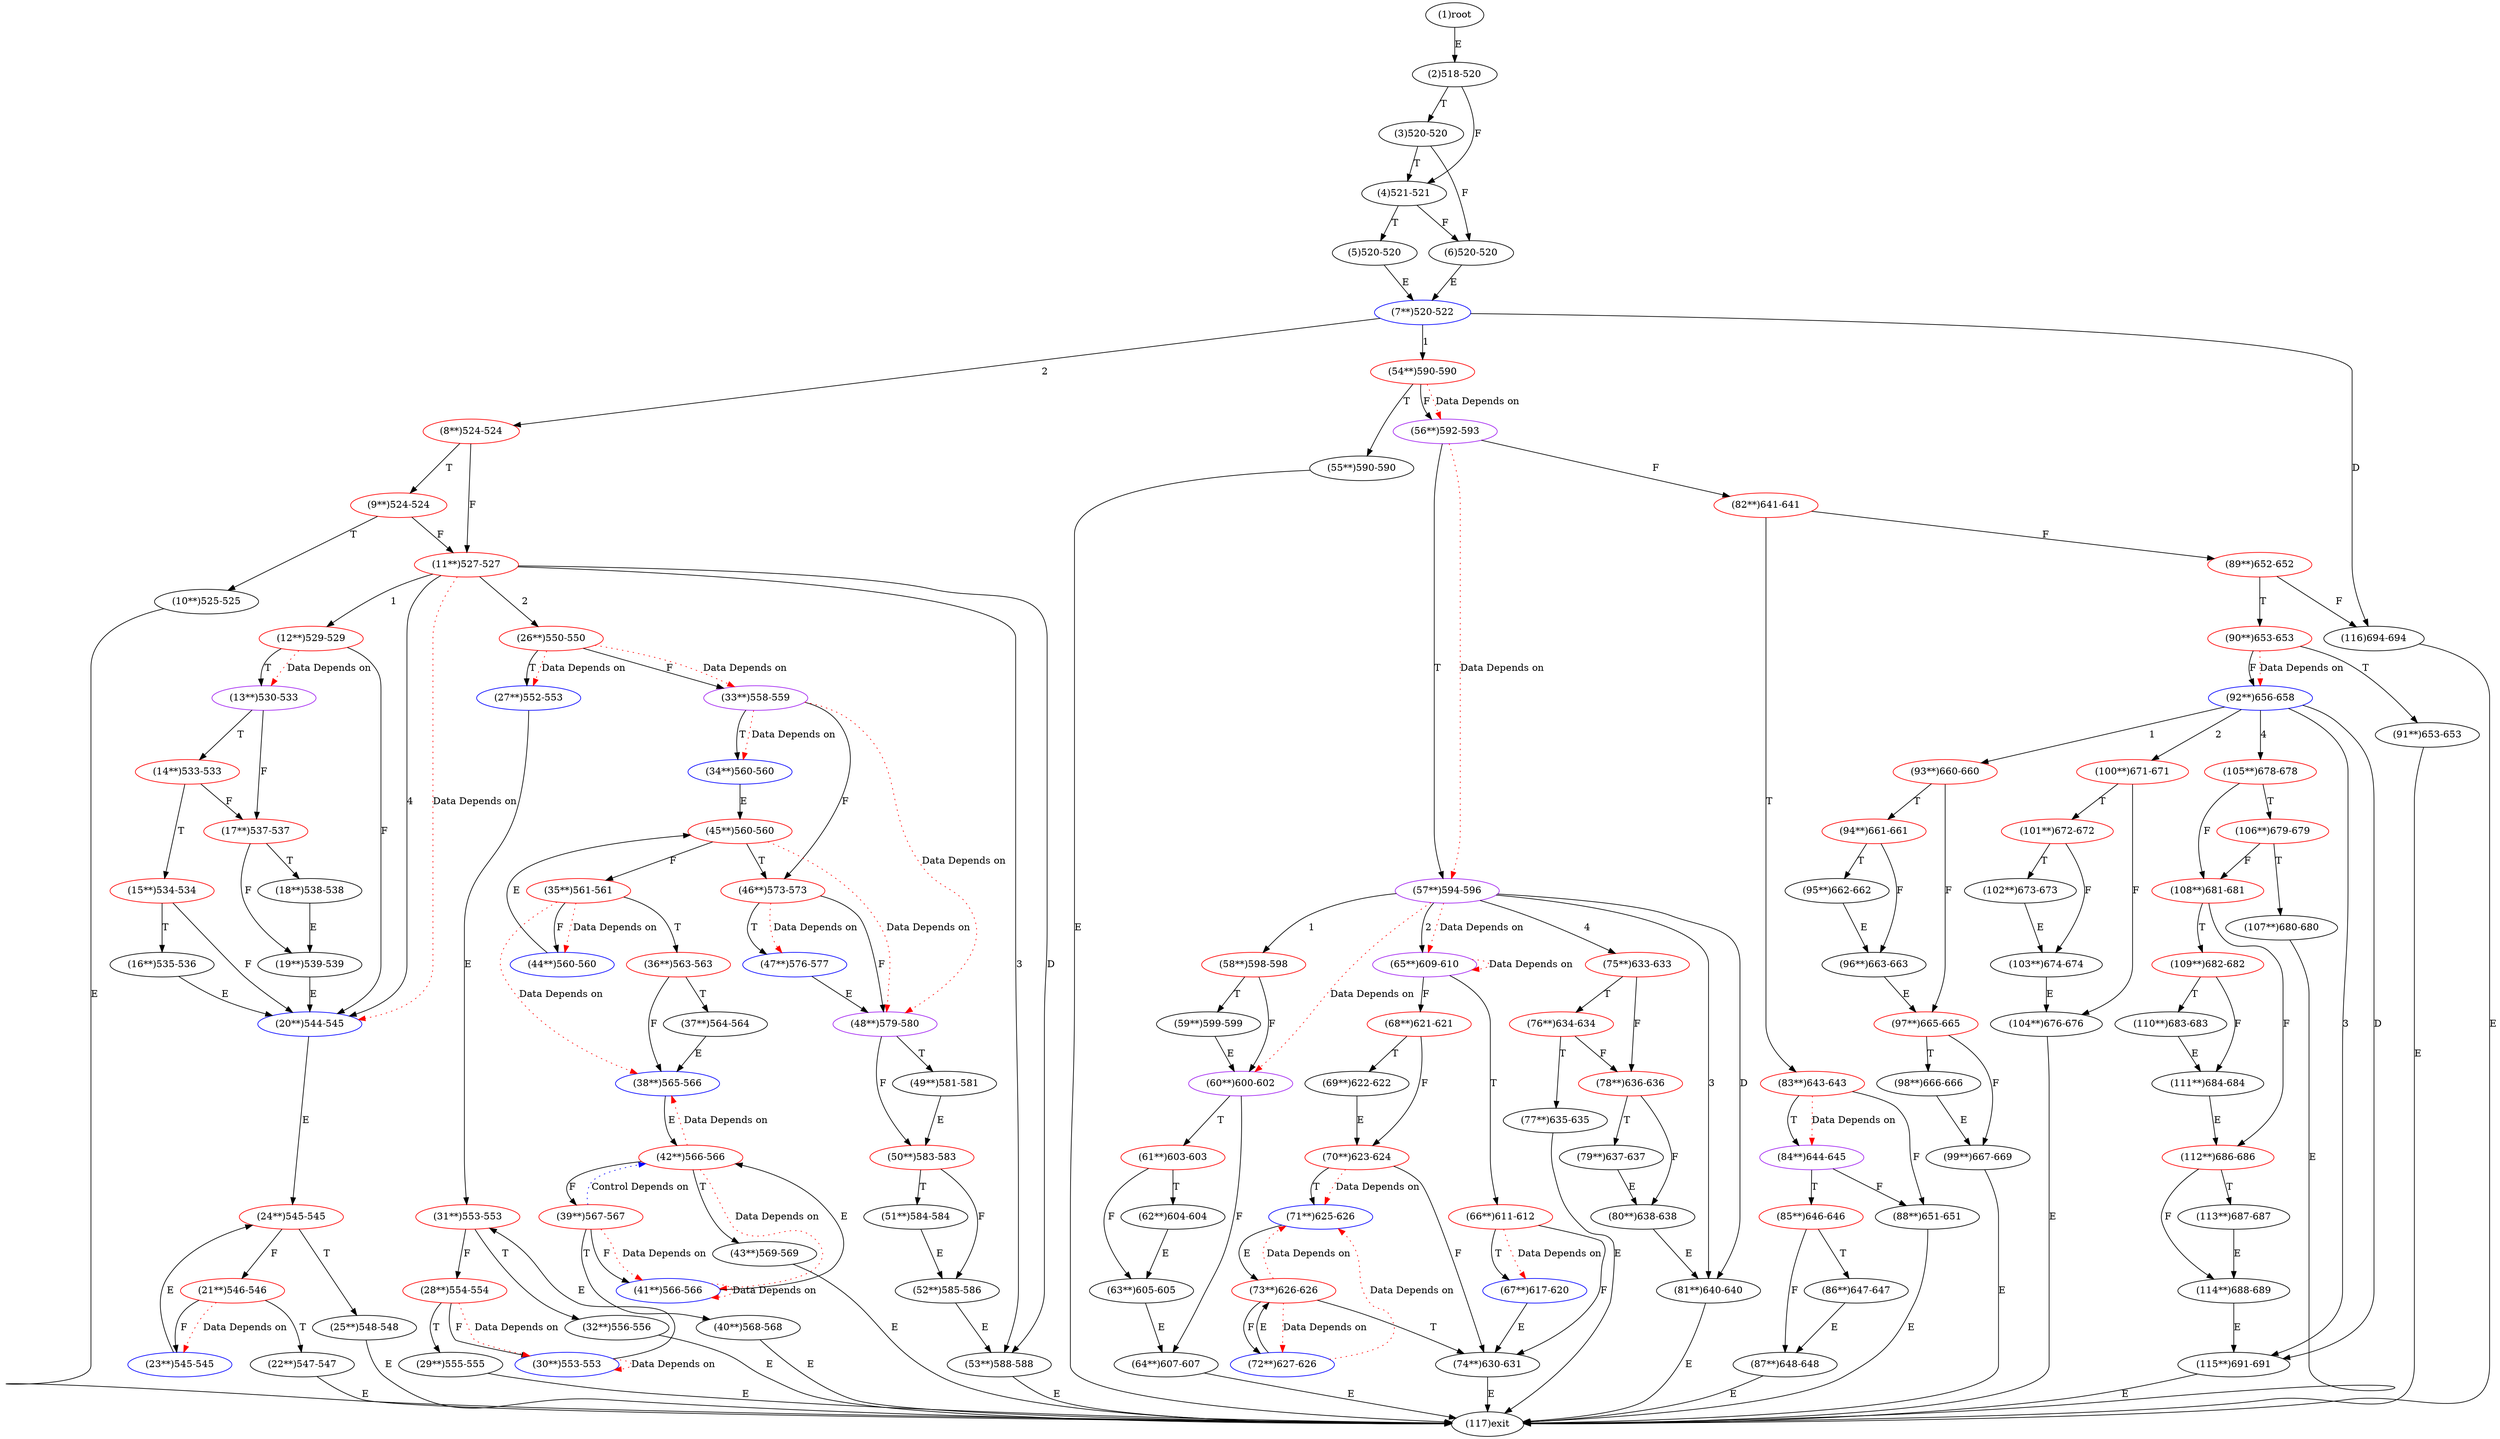 digraph "" { 
1[ label="(1)root"];
2[ label="(2)518-520"];
3[ label="(3)520-520"];
4[ label="(4)521-521"];
5[ label="(5)520-520"];
6[ label="(6)520-520"];
7[ label="(7**)520-522",color=blue];
8[ label="(8**)524-524",color=red];
9[ label="(9**)524-524",color=red];
10[ label="(10**)525-525"];
11[ label="(11**)527-527",color=red];
12[ label="(12**)529-529",color=red];
13[ label="(13**)530-533",color=purple];
14[ label="(14**)533-533",color=red];
15[ label="(15**)534-534",color=red];
17[ label="(17**)537-537",color=red];
16[ label="(16**)535-536"];
19[ label="(19**)539-539"];
18[ label="(18**)538-538"];
21[ label="(21**)546-546",color=red];
20[ label="(20**)544-545",color=blue];
23[ label="(23**)545-545",color=blue];
22[ label="(22**)547-547"];
25[ label="(25**)548-548"];
24[ label="(24**)545-545",color=red];
27[ label="(27**)552-553",color=blue];
26[ label="(26**)550-550",color=red];
29[ label="(29**)555-555"];
28[ label="(28**)554-554",color=red];
31[ label="(31**)553-553",color=red];
30[ label="(30**)553-553",color=blue];
34[ label="(34**)560-560",color=blue];
35[ label="(35**)561-561",color=red];
32[ label="(32**)556-556"];
33[ label="(33**)558-559",color=purple];
38[ label="(38**)565-566",color=blue];
39[ label="(39**)567-567",color=red];
36[ label="(36**)563-563",color=red];
37[ label="(37**)564-564"];
42[ label="(42**)566-566",color=red];
43[ label="(43**)569-569"];
40[ label="(40**)568-568"];
41[ label="(41**)566-566",color=blue];
46[ label="(46**)573-573",color=red];
47[ label="(47**)576-577",color=blue];
44[ label="(44**)560-560",color=blue];
45[ label="(45**)560-560",color=red];
51[ label="(51**)584-584"];
50[ label="(50**)583-583",color=red];
49[ label="(49**)581-581"];
48[ label="(48**)579-580",color=purple];
55[ label="(55**)590-590"];
54[ label="(54**)590-590",color=red];
53[ label="(53**)588-588"];
52[ label="(52**)585-586"];
59[ label="(59**)599-599"];
58[ label="(58**)598-598",color=red];
57[ label="(57**)594-596",color=purple];
56[ label="(56**)592-593",color=purple];
63[ label="(63**)605-605"];
62[ label="(62**)604-604"];
61[ label="(61**)603-603",color=red];
60[ label="(60**)600-602",color=purple];
68[ label="(68**)621-621",color=red];
69[ label="(69**)622-622"];
70[ label="(70**)623-624",color=red];
71[ label="(71**)625-626",color=blue];
64[ label="(64**)607-607"];
65[ label="(65**)609-610",color=purple];
66[ label="(66**)611-612",color=red];
67[ label="(67**)617-620",color=blue];
76[ label="(76**)634-634",color=red];
77[ label="(77**)635-635"];
78[ label="(78**)636-636",color=red];
79[ label="(79**)637-637"];
72[ label="(72**)627-626",color=blue];
73[ label="(73**)626-626",color=red];
74[ label="(74**)630-631"];
75[ label="(75**)633-633",color=red];
85[ label="(85**)646-646",color=red];
84[ label="(84**)644-645",color=purple];
87[ label="(87**)648-648"];
86[ label="(86**)647-647"];
81[ label="(81**)640-640"];
80[ label="(80**)638-638"];
83[ label="(83**)643-643",color=red];
82[ label="(82**)641-641",color=red];
93[ label="(93**)660-660",color=red];
92[ label="(92**)656-658",color=blue];
95[ label="(95**)662-662"];
94[ label="(94**)661-661",color=red];
89[ label="(89**)652-652",color=red];
88[ label="(88**)651-651"];
91[ label="(91**)653-653"];
90[ label="(90**)653-653",color=red];
102[ label="(102**)673-673"];
103[ label="(103**)674-674"];
100[ label="(100**)671-671",color=red];
101[ label="(101**)672-672",color=red];
98[ label="(98**)666-666"];
99[ label="(99**)667-669"];
96[ label="(96**)663-663"];
97[ label="(97**)665-665",color=red];
110[ label="(110**)683-683"];
111[ label="(111**)684-684"];
108[ label="(108**)681-681",color=red];
109[ label="(109**)682-682",color=red];
106[ label="(106**)679-679",color=red];
107[ label="(107**)680-680"];
104[ label="(104**)676-676"];
105[ label="(105**)678-678",color=red];
117[ label="(117)exit"];
116[ label="(116)694-694"];
115[ label="(115**)691-691"];
114[ label="(114**)688-689"];
113[ label="(113**)687-687"];
112[ label="(112**)686-686",color=red];
1->2[ label="E"];
2->4[ label="F"];
2->3[ label="T"];
3->6[ label="F"];
3->4[ label="T"];
4->6[ label="F"];
4->5[ label="T"];
5->7[ label="E"];
6->7[ label="E"];
7->54[ label="1"];
7->8[ label="2"];
7->116[ label="D"];
8->11[ label="F"];
8->9[ label="T"];
9->11[ label="F"];
9->10[ label="T"];
10->117[ label="E"];
11->12[ label="1"];
11->26[ label="2"];
11->53[ label="3"];
11->20[ label="4"];
11->53[ label="D"];
12->20[ label="F"];
12->13[ label="T"];
13->17[ label="F"];
13->14[ label="T"];
14->17[ label="F"];
14->15[ label="T"];
15->20[ label="F"];
15->16[ label="T"];
16->20[ label="E"];
17->19[ label="F"];
17->18[ label="T"];
18->19[ label="E"];
19->20[ label="E"];
20->24[ label="E"];
21->23[ label="F"];
21->22[ label="T"];
22->117[ label="E"];
23->24[ label="E"];
24->21[ label="F"];
24->25[ label="T"];
25->117[ label="E"];
26->33[ label="F"];
26->27[ label="T"];
27->31[ label="E"];
28->30[ label="F"];
28->29[ label="T"];
29->117[ label="E"];
30->31[ label="E"];
31->28[ label="F"];
31->32[ label="T"];
32->117[ label="E"];
33->46[ label="F"];
33->34[ label="T"];
34->45[ label="E"];
35->44[ label="F"];
35->36[ label="T"];
36->38[ label="F"];
36->37[ label="T"];
37->38[ label="E"];
38->42[ label="E"];
39->41[ label="F"];
39->40[ label="T"];
40->117[ label="E"];
41->42[ label="E"];
42->39[ label="F"];
42->43[ label="T"];
43->117[ label="E"];
44->45[ label="E"];
45->35[ label="F"];
45->46[ label="T"];
46->48[ label="F"];
46->47[ label="T"];
47->48[ label="E"];
48->50[ label="F"];
48->49[ label="T"];
49->50[ label="E"];
50->52[ label="F"];
50->51[ label="T"];
51->52[ label="E"];
52->53[ label="E"];
53->117[ label="E"];
54->56[ label="F"];
54->55[ label="T"];
55->117[ label="E"];
56->82[ label="F"];
56->57[ label="T"];
57->58[ label="1"];
57->65[ label="2"];
57->81[ label="3"];
57->75[ label="4"];
57->81[ label="D"];
58->60[ label="F"];
58->59[ label="T"];
59->60[ label="E"];
60->64[ label="F"];
60->61[ label="T"];
61->63[ label="F"];
61->62[ label="T"];
62->63[ label="E"];
63->64[ label="E"];
64->117[ label="E"];
65->68[ label="F"];
65->66[ label="T"];
66->74[ label="F"];
66->67[ label="T"];
67->74[ label="E"];
68->70[ label="F"];
68->69[ label="T"];
69->70[ label="E"];
70->74[ label="F"];
70->71[ label="T"];
71->73[ label="E"];
72->73[ label="E"];
73->72[ label="F"];
73->74[ label="T"];
74->117[ label="E"];
75->78[ label="F"];
75->76[ label="T"];
76->78[ label="F"];
76->77[ label="T"];
77->117[ label="E"];
78->80[ label="F"];
78->79[ label="T"];
79->80[ label="E"];
80->81[ label="E"];
81->117[ label="E"];
82->89[ label="F"];
82->83[ label="T"];
83->88[ label="F"];
83->84[ label="T"];
84->88[ label="F"];
84->85[ label="T"];
85->87[ label="F"];
85->86[ label="T"];
86->87[ label="E"];
87->117[ label="E"];
88->117[ label="E"];
89->116[ label="F"];
89->90[ label="T"];
90->92[ label="F"];
90->91[ label="T"];
91->117[ label="E"];
92->93[ label="1"];
92->100[ label="2"];
92->115[ label="3"];
92->105[ label="4"];
92->115[ label="D"];
93->97[ label="F"];
93->94[ label="T"];
94->96[ label="F"];
94->95[ label="T"];
95->96[ label="E"];
96->97[ label="E"];
97->99[ label="F"];
97->98[ label="T"];
98->99[ label="E"];
99->117[ label="E"];
100->104[ label="F"];
100->101[ label="T"];
101->103[ label="F"];
101->102[ label="T"];
102->103[ label="E"];
103->104[ label="E"];
104->117[ label="E"];
105->108[ label="F"];
105->106[ label="T"];
106->108[ label="F"];
106->107[ label="T"];
107->117[ label="E"];
108->112[ label="F"];
108->109[ label="T"];
109->111[ label="F"];
109->110[ label="T"];
110->111[ label="E"];
111->112[ label="E"];
112->114[ label="F"];
112->113[ label="T"];
113->114[ label="E"];
114->115[ label="E"];
115->117[ label="E"];
116->117[ label="E"];
11->20[ color="red" label="Data Depends on" style = dotted ];
12->13[ color="red" label="Data Depends on" style = dotted ];
21->23[ color="red" label="Data Depends on" style = dotted ];
26->27[ color="red" label="Data Depends on" style = dotted ];
26->33[ color="red" label="Data Depends on" style = dotted ];
28->30[ color="red" label="Data Depends on" style = dotted ];
30->30[ color="red" label="Data Depends on" style = dotted ];
35->38[ color="red" label="Data Depends on" style = dotted ];
35->44[ color="red" label="Data Depends on" style = dotted ];
33->48[ color="red" label="Data Depends on" style = dotted ];
33->34[ color="red" label="Data Depends on" style = dotted ];
39->42[ color="blue" label="Control Depends on" style = dotted ];
39->41[ color="red" label="Data Depends on" style = dotted ];
42->41[ color="red" label="Data Depends on" style = dotted ];
42->38[ color="red" label="Data Depends on" style = dotted ];
41->41[ color="red" label="Data Depends on" style = dotted ];
46->47[ color="red" label="Data Depends on" style = dotted ];
45->48[ color="red" label="Data Depends on" style = dotted ];
54->56[ color="red" label="Data Depends on" style = dotted ];
57->60[ color="red" label="Data Depends on" style = dotted ];
57->65[ color="red" label="Data Depends on" style = dotted ];
56->57[ color="red" label="Data Depends on" style = dotted ];
70->71[ color="red" label="Data Depends on" style = dotted ];
65->65[ color="red" label="Data Depends on" style = dotted ];
66->67[ color="red" label="Data Depends on" style = dotted ];
72->71[ color="red" label="Data Depends on" style = dotted ];
73->72[ color="red" label="Data Depends on" style = dotted ];
73->71[ color="red" label="Data Depends on" style = dotted ];
83->84[ color="red" label="Data Depends on" style = dotted ];
90->92[ color="red" label="Data Depends on" style = dotted ];
}